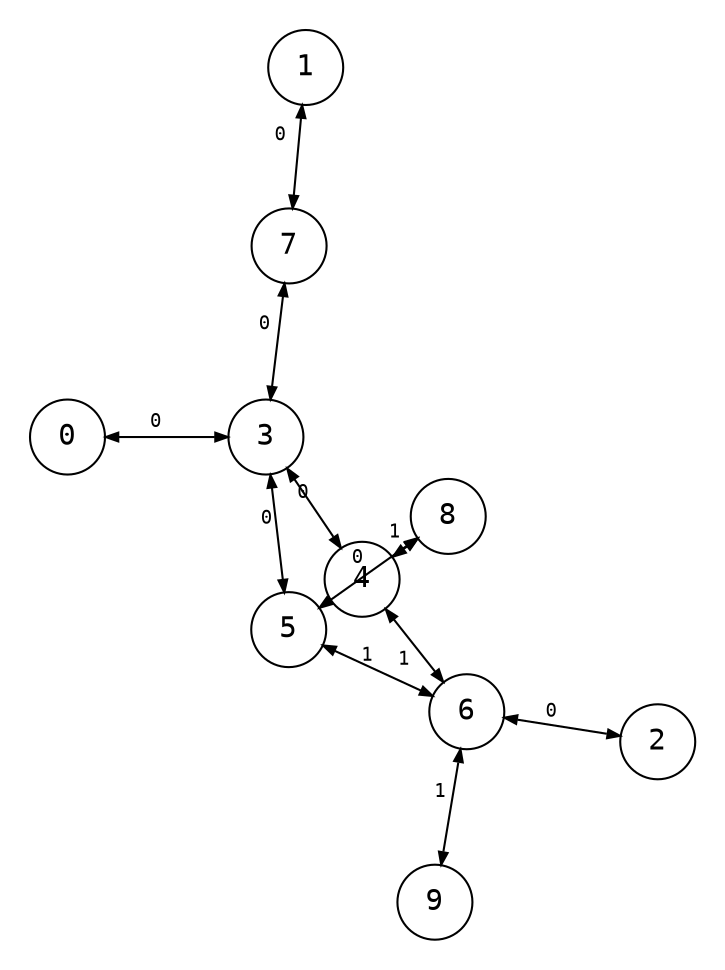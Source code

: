 digraph {
    node [shape=circle, fontname="monospace"];
    edge [arrowsize=0.6, fontname="monospace", fontsize=9];
    layout=neato;
    mode="sgd";
    start=0;
    normalize=true;
    maxiter=10000;
    scale=1.15;
    pad=0.2;

    0 -> 3 [dir=both, label=<
            <table border="0" cellborder="0" cellspacing="0">
                <tr>
                    <td>0</td>
                </tr>
            </table>
        >;
        color="#bbb";
    ];

    1 -> 7 [dir=both, label=<
            <table border="0" cellborder="0" cellspacing="3">
                <tr>
                    <td>0</td>
                </tr>
            </table>
        >;
        color="#bbb";
    ];

    2 -> 6 [dir=both, label=<
            <table border="0" cellborder="0" cellspacing="0">
                <tr>
                    <td>0</td>
                </tr>
            </table>
        >;
        color="#bbb";
    ];

    3 -> 4 [dir=both, label=<
            <table border="0" cellborder="0" cellspacing="0">
                <tr>
                    <td>0</td>
                </tr>
            </table>
        >;
        color="#bbb";
    ];

    3 -> 5 [dir=both, label=<
            <table border="0" cellborder="0" cellspacing="0">
                <tr>
                    <td>0</td>
                </tr>
            </table>
        >;
        color="#bbb";
    ];

    5 -> 8 [dir=both, label=<
            <table border="0" cellborder="0" cellspacing="0">
                <tr>
                    <td>0</td>
                </tr>
            </table>
        >;
        color="#bbb";
    ];

    3 -> 7 [dir=both, label=<
            <table border="0" cellborder="0" cellspacing="1">
                <tr>
                    <td>0</td>
                </tr>
            </table>
        >;
        color="#bbb";
    ];

    4 -> 6 [dir=both, label=<
            <table border="0" cellborder="0" cellspacing="0">
                <tr>
                    <td>1</td>
                </tr>
            </table>
        >;
        dir=both;
    ];

    4 -> 8 [dir=both, label=<
            <table border="0" cellborder="0" cellspacing="0">
                <tr>
                    <td>1</td>
                </tr>
            </table>
        >;
        dir=both;
    ];

    5 -> 6 [dir=both, label=<
            <table border="0" cellborder="0" cellspacing="0">
                <tr>
                    <td>1</td>
                </tr>
            </table>
        >;
        dir=both;
    ];

    6 -> 9 [dir=both, label=<
            <table border="0" cellborder="0" cellspacing="0">
                <tr>
                    <td>1</td>
                </tr>
            </table>
        >;
        dir=both;
    ];

    8 -> 6 [style=invis; dir=both];
    8 -> 3 [style=invis; dir=both];
}